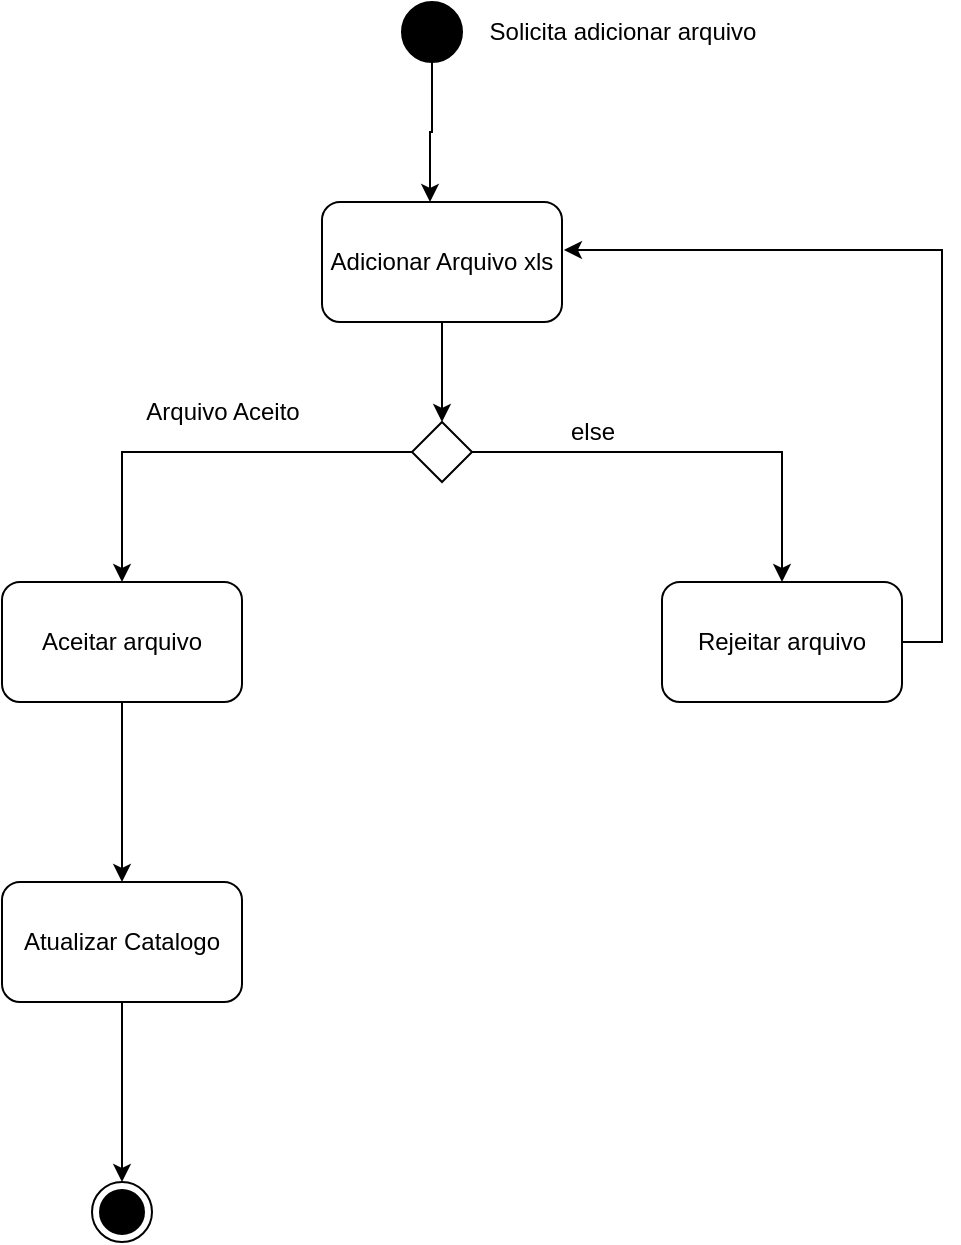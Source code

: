<mxfile version="21.7.2" type="device">
  <diagram name="Página-1" id="NkQSBZjDAQS9dtp1EGzF">
    <mxGraphModel dx="1674" dy="782" grid="1" gridSize="10" guides="1" tooltips="1" connect="1" arrows="1" fold="1" page="1" pageScale="1" pageWidth="827" pageHeight="1169" math="0" shadow="0">
      <root>
        <mxCell id="0" />
        <mxCell id="1" parent="0" />
        <mxCell id="VzbNyM0B9KssDeoqDEF5-12" style="edgeStyle=orthogonalEdgeStyle;rounded=0;orthogonalLoop=1;jettySize=auto;html=1;entryX=0.45;entryY=0;entryDx=0;entryDy=0;entryPerimeter=0;" edge="1" parent="1" source="VzbNyM0B9KssDeoqDEF5-1" target="VzbNyM0B9KssDeoqDEF5-3">
          <mxGeometry relative="1" as="geometry" />
        </mxCell>
        <mxCell id="VzbNyM0B9KssDeoqDEF5-1" value="" style="ellipse;fillColor=strokeColor;html=1;" vertex="1" parent="1">
          <mxGeometry x="380" y="20" width="30" height="30" as="geometry" />
        </mxCell>
        <mxCell id="VzbNyM0B9KssDeoqDEF5-2" value="" style="ellipse;html=1;shape=endState;fillColor=strokeColor;" vertex="1" parent="1">
          <mxGeometry x="225" y="610" width="30" height="30" as="geometry" />
        </mxCell>
        <mxCell id="VzbNyM0B9KssDeoqDEF5-8" style="edgeStyle=orthogonalEdgeStyle;rounded=0;orthogonalLoop=1;jettySize=auto;html=1;entryX=0.5;entryY=0;entryDx=0;entryDy=0;" edge="1" parent="1" source="VzbNyM0B9KssDeoqDEF5-3" target="VzbNyM0B9KssDeoqDEF5-4">
          <mxGeometry relative="1" as="geometry" />
        </mxCell>
        <mxCell id="VzbNyM0B9KssDeoqDEF5-3" value="Adicionar Arquivo xls" style="rounded=1;whiteSpace=wrap;html=1;" vertex="1" parent="1">
          <mxGeometry x="340" y="120" width="120" height="60" as="geometry" />
        </mxCell>
        <mxCell id="VzbNyM0B9KssDeoqDEF5-9" style="edgeStyle=orthogonalEdgeStyle;rounded=0;orthogonalLoop=1;jettySize=auto;html=1;exitX=0;exitY=0.5;exitDx=0;exitDy=0;entryX=0.5;entryY=0;entryDx=0;entryDy=0;" edge="1" parent="1" source="VzbNyM0B9KssDeoqDEF5-4" target="VzbNyM0B9KssDeoqDEF5-6">
          <mxGeometry relative="1" as="geometry" />
        </mxCell>
        <mxCell id="VzbNyM0B9KssDeoqDEF5-11" style="edgeStyle=orthogonalEdgeStyle;rounded=0;orthogonalLoop=1;jettySize=auto;html=1;exitX=1;exitY=0.5;exitDx=0;exitDy=0;entryX=0.5;entryY=0;entryDx=0;entryDy=0;" edge="1" parent="1" source="VzbNyM0B9KssDeoqDEF5-4" target="VzbNyM0B9KssDeoqDEF5-5">
          <mxGeometry relative="1" as="geometry" />
        </mxCell>
        <mxCell id="VzbNyM0B9KssDeoqDEF5-4" value="" style="rhombus;" vertex="1" parent="1">
          <mxGeometry x="385" y="230" width="30" height="30" as="geometry" />
        </mxCell>
        <mxCell id="VzbNyM0B9KssDeoqDEF5-21" style="edgeStyle=orthogonalEdgeStyle;rounded=0;orthogonalLoop=1;jettySize=auto;html=1;exitX=1;exitY=0.5;exitDx=0;exitDy=0;entryX=1.008;entryY=0.4;entryDx=0;entryDy=0;entryPerimeter=0;" edge="1" parent="1" source="VzbNyM0B9KssDeoqDEF5-5" target="VzbNyM0B9KssDeoqDEF5-3">
          <mxGeometry relative="1" as="geometry" />
        </mxCell>
        <mxCell id="VzbNyM0B9KssDeoqDEF5-5" value="Rejeitar arquivo" style="rounded=1;whiteSpace=wrap;html=1;" vertex="1" parent="1">
          <mxGeometry x="510" y="310" width="120" height="60" as="geometry" />
        </mxCell>
        <mxCell id="VzbNyM0B9KssDeoqDEF5-14" style="edgeStyle=orthogonalEdgeStyle;rounded=0;orthogonalLoop=1;jettySize=auto;html=1;exitX=0.5;exitY=1;exitDx=0;exitDy=0;entryX=0.5;entryY=0;entryDx=0;entryDy=0;" edge="1" parent="1" source="VzbNyM0B9KssDeoqDEF5-6" target="VzbNyM0B9KssDeoqDEF5-13">
          <mxGeometry relative="1" as="geometry" />
        </mxCell>
        <mxCell id="VzbNyM0B9KssDeoqDEF5-6" value="Aceitar arquivo" style="rounded=1;whiteSpace=wrap;html=1;" vertex="1" parent="1">
          <mxGeometry x="180" y="310" width="120" height="60" as="geometry" />
        </mxCell>
        <mxCell id="VzbNyM0B9KssDeoqDEF5-19" style="edgeStyle=orthogonalEdgeStyle;rounded=0;orthogonalLoop=1;jettySize=auto;html=1;exitX=0.5;exitY=1;exitDx=0;exitDy=0;entryX=0.5;entryY=0;entryDx=0;entryDy=0;" edge="1" parent="1" source="VzbNyM0B9KssDeoqDEF5-13" target="VzbNyM0B9KssDeoqDEF5-2">
          <mxGeometry relative="1" as="geometry" />
        </mxCell>
        <mxCell id="VzbNyM0B9KssDeoqDEF5-13" value="Atualizar Catalogo" style="rounded=1;whiteSpace=wrap;html=1;" vertex="1" parent="1">
          <mxGeometry x="180" y="460" width="120" height="60" as="geometry" />
        </mxCell>
        <mxCell id="VzbNyM0B9KssDeoqDEF5-15" value="Solicita adicionar arquivo" style="text;html=1;align=center;verticalAlign=middle;resizable=0;points=[];autosize=1;strokeColor=none;fillColor=none;" vertex="1" parent="1">
          <mxGeometry x="410" y="20" width="160" height="30" as="geometry" />
        </mxCell>
        <mxCell id="VzbNyM0B9KssDeoqDEF5-16" value="else" style="text;html=1;align=center;verticalAlign=middle;resizable=0;points=[];autosize=1;strokeColor=none;fillColor=none;" vertex="1" parent="1">
          <mxGeometry x="450" y="220" width="50" height="30" as="geometry" />
        </mxCell>
        <mxCell id="VzbNyM0B9KssDeoqDEF5-22" value="Arquivo Aceito" style="text;html=1;align=center;verticalAlign=middle;resizable=0;points=[];autosize=1;strokeColor=none;fillColor=none;" vertex="1" parent="1">
          <mxGeometry x="240" y="210" width="100" height="30" as="geometry" />
        </mxCell>
      </root>
    </mxGraphModel>
  </diagram>
</mxfile>
